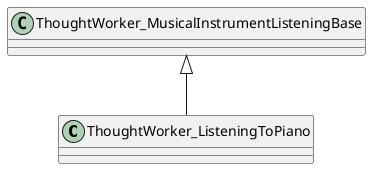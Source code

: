@startuml
class ThoughtWorker_ListeningToPiano {
}
ThoughtWorker_MusicalInstrumentListeningBase <|-- ThoughtWorker_ListeningToPiano
@enduml

